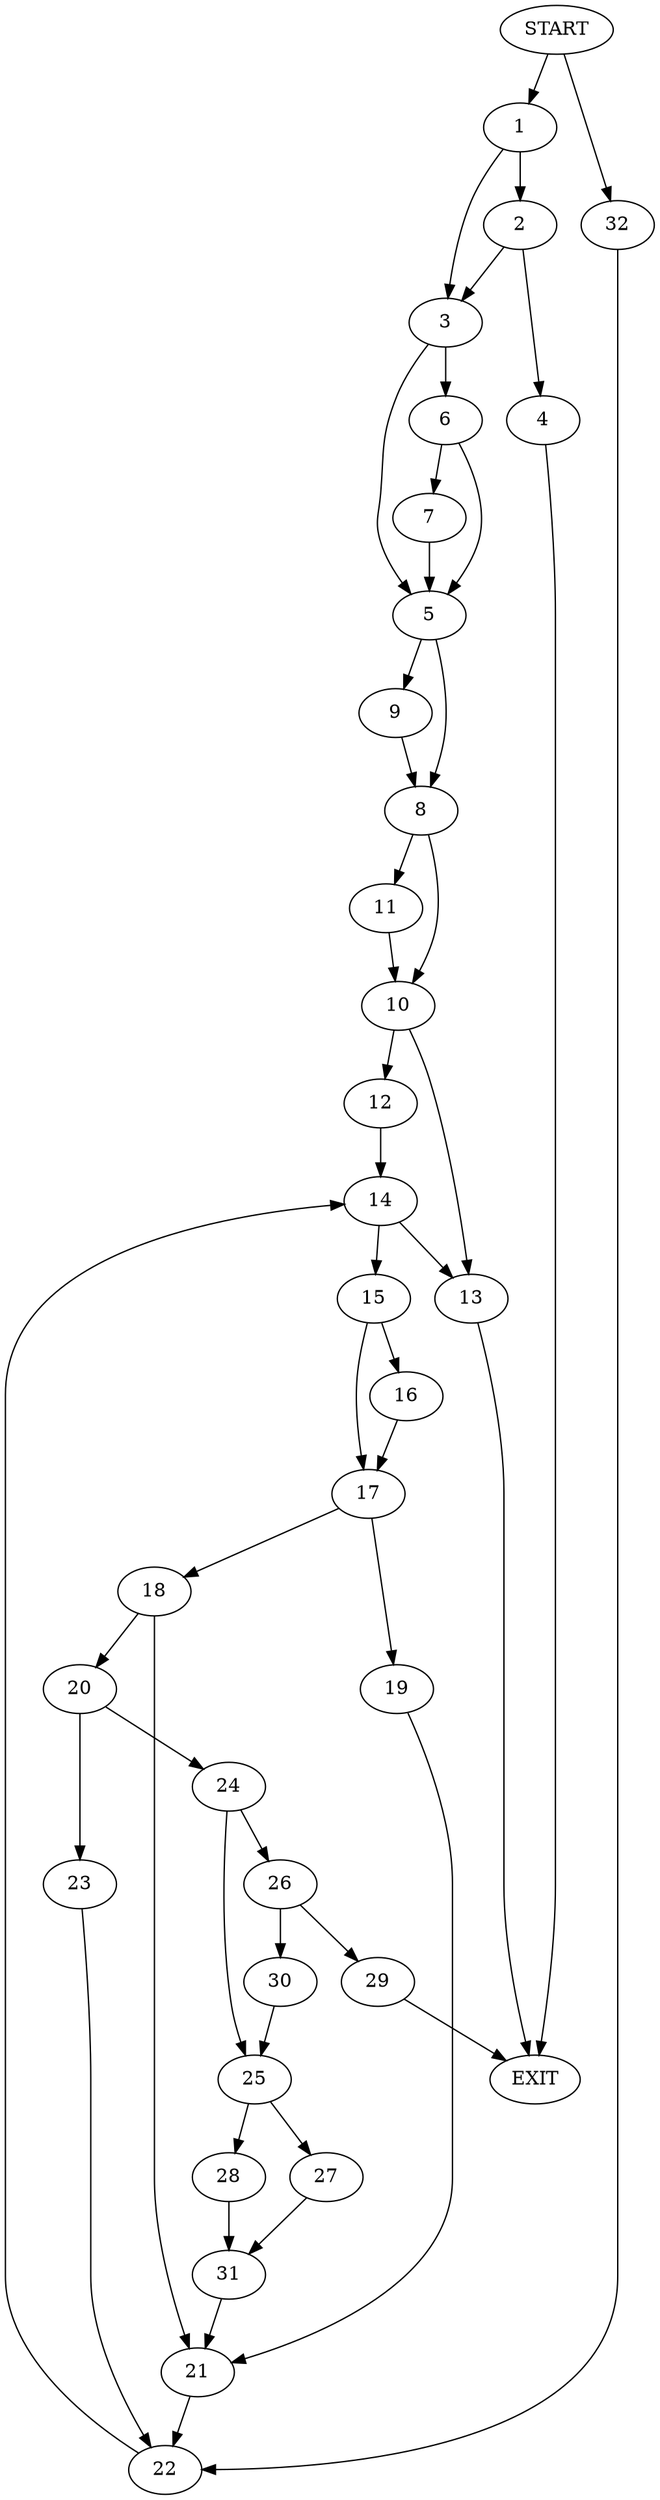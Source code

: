 digraph {
0 [label="START"]
33 [label="EXIT"]
0 -> 1
1 -> 2
1 -> 3
2 -> 3
2 -> 4
3 -> 5
3 -> 6
4 -> 33
6 -> 7
6 -> 5
5 -> 8
5 -> 9
7 -> 5
9 -> 8
8 -> 10
8 -> 11
11 -> 10
10 -> 12
10 -> 13
12 -> 14
13 -> 33
14 -> 15
14 -> 13
15 -> 16
15 -> 17
17 -> 18
17 -> 19
16 -> 17
18 -> 20
18 -> 21
19 -> 21
21 -> 22
20 -> 23
20 -> 24
23 -> 22
24 -> 25
24 -> 26
22 -> 14
25 -> 27
25 -> 28
26 -> 29
26 -> 30
30 -> 25
29 -> 33
27 -> 31
28 -> 31
31 -> 21
0 -> 32
32 -> 22
}
